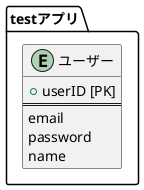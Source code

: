 @startuml 

package "testアプリ" {
    entity "ユーザー" {
      + userID [PK]
      ==
      email
      password
      name
    }
}

@enduml